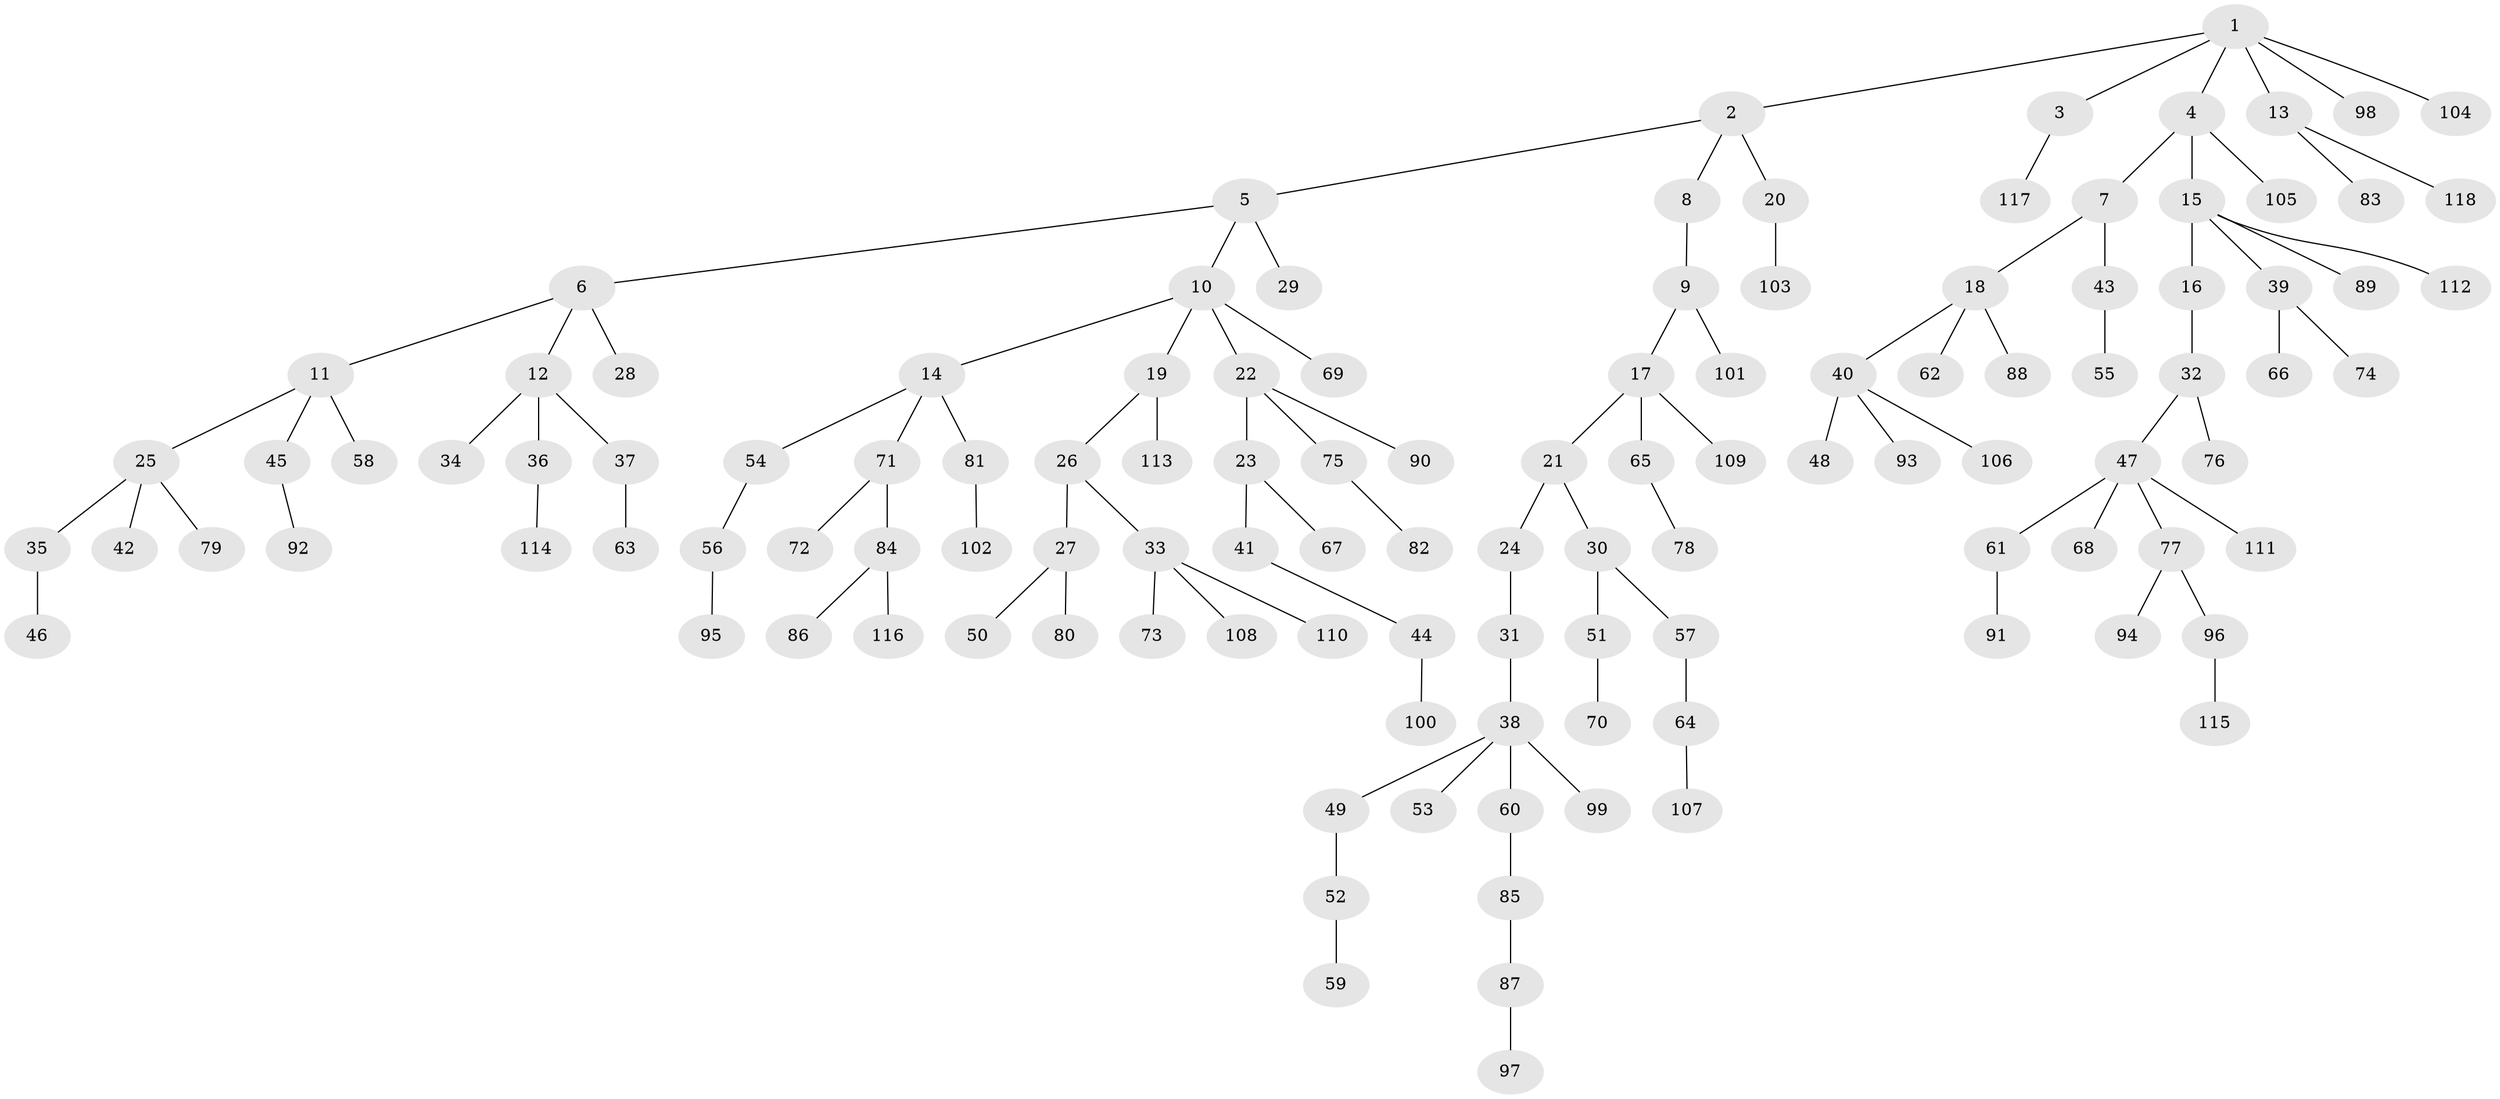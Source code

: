 // coarse degree distribution, {9: 0.02631578947368421, 12: 0.02631578947368421, 3: 0.10526315789473684, 4: 0.05263157894736842, 1: 0.7105263157894737, 2: 0.07894736842105263}
// Generated by graph-tools (version 1.1) at 2025/19/03/04/25 18:19:03]
// undirected, 118 vertices, 117 edges
graph export_dot {
graph [start="1"]
  node [color=gray90,style=filled];
  1;
  2;
  3;
  4;
  5;
  6;
  7;
  8;
  9;
  10;
  11;
  12;
  13;
  14;
  15;
  16;
  17;
  18;
  19;
  20;
  21;
  22;
  23;
  24;
  25;
  26;
  27;
  28;
  29;
  30;
  31;
  32;
  33;
  34;
  35;
  36;
  37;
  38;
  39;
  40;
  41;
  42;
  43;
  44;
  45;
  46;
  47;
  48;
  49;
  50;
  51;
  52;
  53;
  54;
  55;
  56;
  57;
  58;
  59;
  60;
  61;
  62;
  63;
  64;
  65;
  66;
  67;
  68;
  69;
  70;
  71;
  72;
  73;
  74;
  75;
  76;
  77;
  78;
  79;
  80;
  81;
  82;
  83;
  84;
  85;
  86;
  87;
  88;
  89;
  90;
  91;
  92;
  93;
  94;
  95;
  96;
  97;
  98;
  99;
  100;
  101;
  102;
  103;
  104;
  105;
  106;
  107;
  108;
  109;
  110;
  111;
  112;
  113;
  114;
  115;
  116;
  117;
  118;
  1 -- 2;
  1 -- 3;
  1 -- 4;
  1 -- 13;
  1 -- 98;
  1 -- 104;
  2 -- 5;
  2 -- 8;
  2 -- 20;
  3 -- 117;
  4 -- 7;
  4 -- 15;
  4 -- 105;
  5 -- 6;
  5 -- 10;
  5 -- 29;
  6 -- 11;
  6 -- 12;
  6 -- 28;
  7 -- 18;
  7 -- 43;
  8 -- 9;
  9 -- 17;
  9 -- 101;
  10 -- 14;
  10 -- 19;
  10 -- 22;
  10 -- 69;
  11 -- 25;
  11 -- 45;
  11 -- 58;
  12 -- 34;
  12 -- 36;
  12 -- 37;
  13 -- 83;
  13 -- 118;
  14 -- 54;
  14 -- 71;
  14 -- 81;
  15 -- 16;
  15 -- 39;
  15 -- 89;
  15 -- 112;
  16 -- 32;
  17 -- 21;
  17 -- 65;
  17 -- 109;
  18 -- 40;
  18 -- 62;
  18 -- 88;
  19 -- 26;
  19 -- 113;
  20 -- 103;
  21 -- 24;
  21 -- 30;
  22 -- 23;
  22 -- 75;
  22 -- 90;
  23 -- 41;
  23 -- 67;
  24 -- 31;
  25 -- 35;
  25 -- 42;
  25 -- 79;
  26 -- 27;
  26 -- 33;
  27 -- 50;
  27 -- 80;
  30 -- 51;
  30 -- 57;
  31 -- 38;
  32 -- 47;
  32 -- 76;
  33 -- 73;
  33 -- 108;
  33 -- 110;
  35 -- 46;
  36 -- 114;
  37 -- 63;
  38 -- 49;
  38 -- 53;
  38 -- 60;
  38 -- 99;
  39 -- 66;
  39 -- 74;
  40 -- 48;
  40 -- 93;
  40 -- 106;
  41 -- 44;
  43 -- 55;
  44 -- 100;
  45 -- 92;
  47 -- 61;
  47 -- 68;
  47 -- 77;
  47 -- 111;
  49 -- 52;
  51 -- 70;
  52 -- 59;
  54 -- 56;
  56 -- 95;
  57 -- 64;
  60 -- 85;
  61 -- 91;
  64 -- 107;
  65 -- 78;
  71 -- 72;
  71 -- 84;
  75 -- 82;
  77 -- 94;
  77 -- 96;
  81 -- 102;
  84 -- 86;
  84 -- 116;
  85 -- 87;
  87 -- 97;
  96 -- 115;
}

